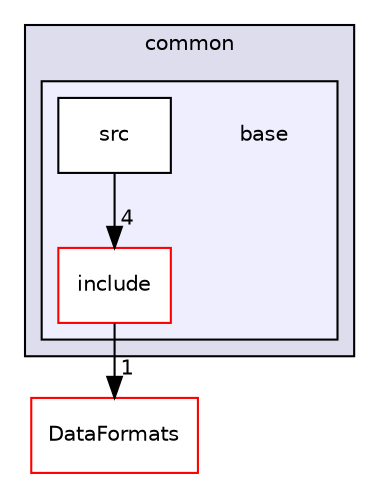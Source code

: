 digraph "/home/travis/build/AliceO2Group/AliceO2/Detectors/ITSMFT/common/base" {
  bgcolor=transparent;
  compound=true
  node [ fontsize="10", fontname="Helvetica"];
  edge [ labelfontsize="10", labelfontname="Helvetica"];
  subgraph clusterdir_85bf31a2e8d306e7598ffcb73f8df6bf {
    graph [ bgcolor="#ddddee", pencolor="black", label="common" fontname="Helvetica", fontsize="10", URL="dir_85bf31a2e8d306e7598ffcb73f8df6bf.html"]
  subgraph clusterdir_7c9998090bca7c4aa89c05dd66fe73f5 {
    graph [ bgcolor="#eeeeff", pencolor="black", label="" URL="dir_7c9998090bca7c4aa89c05dd66fe73f5.html"];
    dir_7c9998090bca7c4aa89c05dd66fe73f5 [shape=plaintext label="base"];
    dir_e51af734920bf914e3ac5828e487e328 [shape=box label="include" color="red" fillcolor="white" style="filled" URL="dir_e51af734920bf914e3ac5828e487e328.html"];
    dir_13978614833b1103fc5a6009dbf2c8b7 [shape=box label="src" color="black" fillcolor="white" style="filled" URL="dir_13978614833b1103fc5a6009dbf2c8b7.html"];
  }
  }
  dir_2171f7ec022c5423887b07c69b2f5b48 [shape=box label="DataFormats" color="red" URL="dir_2171f7ec022c5423887b07c69b2f5b48.html"];
  dir_e51af734920bf914e3ac5828e487e328->dir_2171f7ec022c5423887b07c69b2f5b48 [headlabel="1", labeldistance=1.5 headhref="dir_000223_000054.html"];
  dir_13978614833b1103fc5a6009dbf2c8b7->dir_e51af734920bf914e3ac5828e487e328 [headlabel="4", labeldistance=1.5 headhref="dir_000246_000223.html"];
}
